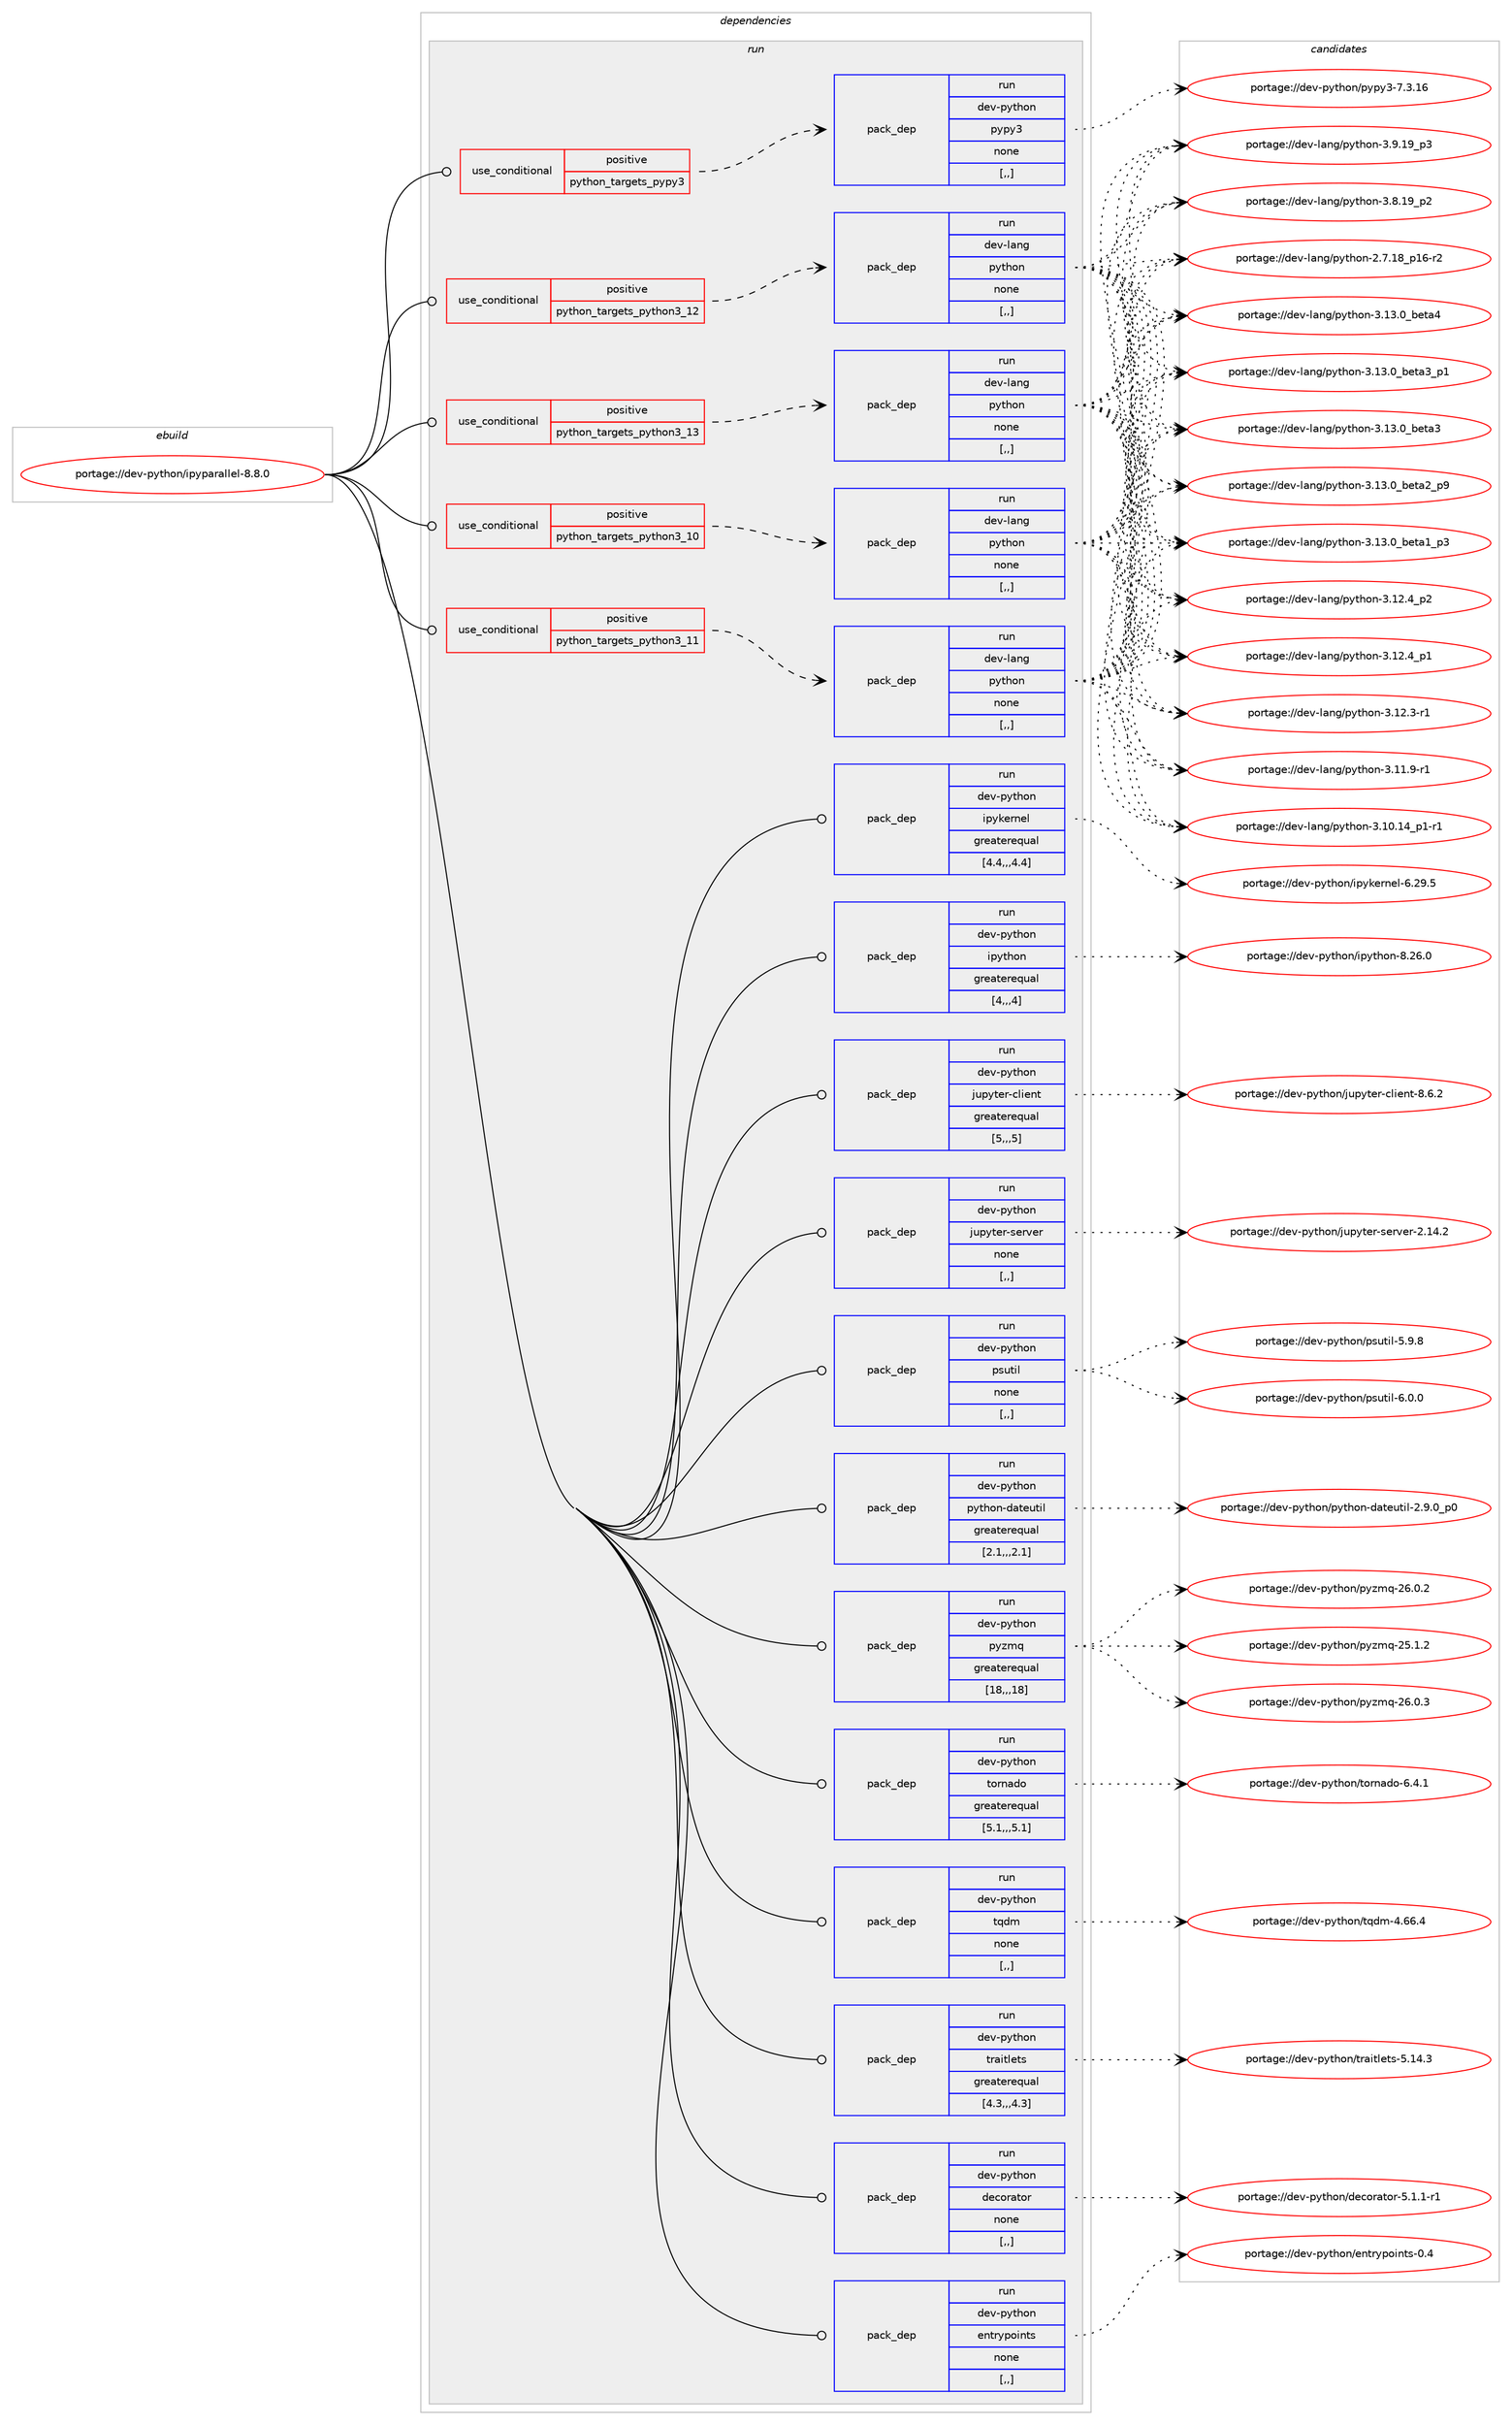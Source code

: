 digraph prolog {

# *************
# Graph options
# *************

newrank=true;
concentrate=true;
compound=true;
graph [rankdir=LR,fontname=Helvetica,fontsize=10,ranksep=1.5];#, ranksep=2.5, nodesep=0.2];
edge  [arrowhead=vee];
node  [fontname=Helvetica,fontsize=10];

# **********
# The ebuild
# **********

subgraph cluster_leftcol {
color=gray;
label=<<i>ebuild</i>>;
id [label="portage://dev-python/ipyparallel-8.8.0", color=red, width=4, href="../dev-python/ipyparallel-8.8.0.svg"];
}

# ****************
# The dependencies
# ****************

subgraph cluster_midcol {
color=gray;
label=<<i>dependencies</i>>;
subgraph cluster_compile {
fillcolor="#eeeeee";
style=filled;
label=<<i>compile</i>>;
}
subgraph cluster_compileandrun {
fillcolor="#eeeeee";
style=filled;
label=<<i>compile and run</i>>;
}
subgraph cluster_run {
fillcolor="#eeeeee";
style=filled;
label=<<i>run</i>>;
subgraph cond33726 {
dependency148672 [label=<<TABLE BORDER="0" CELLBORDER="1" CELLSPACING="0" CELLPADDING="4"><TR><TD ROWSPAN="3" CELLPADDING="10">use_conditional</TD></TR><TR><TD>positive</TD></TR><TR><TD>python_targets_pypy3</TD></TR></TABLE>>, shape=none, color=red];
subgraph pack113697 {
dependency148673 [label=<<TABLE BORDER="0" CELLBORDER="1" CELLSPACING="0" CELLPADDING="4" WIDTH="220"><TR><TD ROWSPAN="6" CELLPADDING="30">pack_dep</TD></TR><TR><TD WIDTH="110">run</TD></TR><TR><TD>dev-python</TD></TR><TR><TD>pypy3</TD></TR><TR><TD>none</TD></TR><TR><TD>[,,]</TD></TR></TABLE>>, shape=none, color=blue];
}
dependency148672:e -> dependency148673:w [weight=20,style="dashed",arrowhead="vee"];
}
id:e -> dependency148672:w [weight=20,style="solid",arrowhead="odot"];
subgraph cond33727 {
dependency148674 [label=<<TABLE BORDER="0" CELLBORDER="1" CELLSPACING="0" CELLPADDING="4"><TR><TD ROWSPAN="3" CELLPADDING="10">use_conditional</TD></TR><TR><TD>positive</TD></TR><TR><TD>python_targets_python3_10</TD></TR></TABLE>>, shape=none, color=red];
subgraph pack113698 {
dependency148675 [label=<<TABLE BORDER="0" CELLBORDER="1" CELLSPACING="0" CELLPADDING="4" WIDTH="220"><TR><TD ROWSPAN="6" CELLPADDING="30">pack_dep</TD></TR><TR><TD WIDTH="110">run</TD></TR><TR><TD>dev-lang</TD></TR><TR><TD>python</TD></TR><TR><TD>none</TD></TR><TR><TD>[,,]</TD></TR></TABLE>>, shape=none, color=blue];
}
dependency148674:e -> dependency148675:w [weight=20,style="dashed",arrowhead="vee"];
}
id:e -> dependency148674:w [weight=20,style="solid",arrowhead="odot"];
subgraph cond33728 {
dependency148676 [label=<<TABLE BORDER="0" CELLBORDER="1" CELLSPACING="0" CELLPADDING="4"><TR><TD ROWSPAN="3" CELLPADDING="10">use_conditional</TD></TR><TR><TD>positive</TD></TR><TR><TD>python_targets_python3_11</TD></TR></TABLE>>, shape=none, color=red];
subgraph pack113699 {
dependency148677 [label=<<TABLE BORDER="0" CELLBORDER="1" CELLSPACING="0" CELLPADDING="4" WIDTH="220"><TR><TD ROWSPAN="6" CELLPADDING="30">pack_dep</TD></TR><TR><TD WIDTH="110">run</TD></TR><TR><TD>dev-lang</TD></TR><TR><TD>python</TD></TR><TR><TD>none</TD></TR><TR><TD>[,,]</TD></TR></TABLE>>, shape=none, color=blue];
}
dependency148676:e -> dependency148677:w [weight=20,style="dashed",arrowhead="vee"];
}
id:e -> dependency148676:w [weight=20,style="solid",arrowhead="odot"];
subgraph cond33729 {
dependency148678 [label=<<TABLE BORDER="0" CELLBORDER="1" CELLSPACING="0" CELLPADDING="4"><TR><TD ROWSPAN="3" CELLPADDING="10">use_conditional</TD></TR><TR><TD>positive</TD></TR><TR><TD>python_targets_python3_12</TD></TR></TABLE>>, shape=none, color=red];
subgraph pack113700 {
dependency148679 [label=<<TABLE BORDER="0" CELLBORDER="1" CELLSPACING="0" CELLPADDING="4" WIDTH="220"><TR><TD ROWSPAN="6" CELLPADDING="30">pack_dep</TD></TR><TR><TD WIDTH="110">run</TD></TR><TR><TD>dev-lang</TD></TR><TR><TD>python</TD></TR><TR><TD>none</TD></TR><TR><TD>[,,]</TD></TR></TABLE>>, shape=none, color=blue];
}
dependency148678:e -> dependency148679:w [weight=20,style="dashed",arrowhead="vee"];
}
id:e -> dependency148678:w [weight=20,style="solid",arrowhead="odot"];
subgraph cond33730 {
dependency148680 [label=<<TABLE BORDER="0" CELLBORDER="1" CELLSPACING="0" CELLPADDING="4"><TR><TD ROWSPAN="3" CELLPADDING="10">use_conditional</TD></TR><TR><TD>positive</TD></TR><TR><TD>python_targets_python3_13</TD></TR></TABLE>>, shape=none, color=red];
subgraph pack113701 {
dependency148681 [label=<<TABLE BORDER="0" CELLBORDER="1" CELLSPACING="0" CELLPADDING="4" WIDTH="220"><TR><TD ROWSPAN="6" CELLPADDING="30">pack_dep</TD></TR><TR><TD WIDTH="110">run</TD></TR><TR><TD>dev-lang</TD></TR><TR><TD>python</TD></TR><TR><TD>none</TD></TR><TR><TD>[,,]</TD></TR></TABLE>>, shape=none, color=blue];
}
dependency148680:e -> dependency148681:w [weight=20,style="dashed",arrowhead="vee"];
}
id:e -> dependency148680:w [weight=20,style="solid",arrowhead="odot"];
subgraph pack113702 {
dependency148682 [label=<<TABLE BORDER="0" CELLBORDER="1" CELLSPACING="0" CELLPADDING="4" WIDTH="220"><TR><TD ROWSPAN="6" CELLPADDING="30">pack_dep</TD></TR><TR><TD WIDTH="110">run</TD></TR><TR><TD>dev-python</TD></TR><TR><TD>decorator</TD></TR><TR><TD>none</TD></TR><TR><TD>[,,]</TD></TR></TABLE>>, shape=none, color=blue];
}
id:e -> dependency148682:w [weight=20,style="solid",arrowhead="odot"];
subgraph pack113703 {
dependency148683 [label=<<TABLE BORDER="0" CELLBORDER="1" CELLSPACING="0" CELLPADDING="4" WIDTH="220"><TR><TD ROWSPAN="6" CELLPADDING="30">pack_dep</TD></TR><TR><TD WIDTH="110">run</TD></TR><TR><TD>dev-python</TD></TR><TR><TD>entrypoints</TD></TR><TR><TD>none</TD></TR><TR><TD>[,,]</TD></TR></TABLE>>, shape=none, color=blue];
}
id:e -> dependency148683:w [weight=20,style="solid",arrowhead="odot"];
subgraph pack113704 {
dependency148684 [label=<<TABLE BORDER="0" CELLBORDER="1" CELLSPACING="0" CELLPADDING="4" WIDTH="220"><TR><TD ROWSPAN="6" CELLPADDING="30">pack_dep</TD></TR><TR><TD WIDTH="110">run</TD></TR><TR><TD>dev-python</TD></TR><TR><TD>ipykernel</TD></TR><TR><TD>greaterequal</TD></TR><TR><TD>[4.4,,,4.4]</TD></TR></TABLE>>, shape=none, color=blue];
}
id:e -> dependency148684:w [weight=20,style="solid",arrowhead="odot"];
subgraph pack113705 {
dependency148685 [label=<<TABLE BORDER="0" CELLBORDER="1" CELLSPACING="0" CELLPADDING="4" WIDTH="220"><TR><TD ROWSPAN="6" CELLPADDING="30">pack_dep</TD></TR><TR><TD WIDTH="110">run</TD></TR><TR><TD>dev-python</TD></TR><TR><TD>ipython</TD></TR><TR><TD>greaterequal</TD></TR><TR><TD>[4,,,4]</TD></TR></TABLE>>, shape=none, color=blue];
}
id:e -> dependency148685:w [weight=20,style="solid",arrowhead="odot"];
subgraph pack113706 {
dependency148686 [label=<<TABLE BORDER="0" CELLBORDER="1" CELLSPACING="0" CELLPADDING="4" WIDTH="220"><TR><TD ROWSPAN="6" CELLPADDING="30">pack_dep</TD></TR><TR><TD WIDTH="110">run</TD></TR><TR><TD>dev-python</TD></TR><TR><TD>jupyter-client</TD></TR><TR><TD>greaterequal</TD></TR><TR><TD>[5,,,5]</TD></TR></TABLE>>, shape=none, color=blue];
}
id:e -> dependency148686:w [weight=20,style="solid",arrowhead="odot"];
subgraph pack113707 {
dependency148687 [label=<<TABLE BORDER="0" CELLBORDER="1" CELLSPACING="0" CELLPADDING="4" WIDTH="220"><TR><TD ROWSPAN="6" CELLPADDING="30">pack_dep</TD></TR><TR><TD WIDTH="110">run</TD></TR><TR><TD>dev-python</TD></TR><TR><TD>jupyter-server</TD></TR><TR><TD>none</TD></TR><TR><TD>[,,]</TD></TR></TABLE>>, shape=none, color=blue];
}
id:e -> dependency148687:w [weight=20,style="solid",arrowhead="odot"];
subgraph pack113708 {
dependency148688 [label=<<TABLE BORDER="0" CELLBORDER="1" CELLSPACING="0" CELLPADDING="4" WIDTH="220"><TR><TD ROWSPAN="6" CELLPADDING="30">pack_dep</TD></TR><TR><TD WIDTH="110">run</TD></TR><TR><TD>dev-python</TD></TR><TR><TD>psutil</TD></TR><TR><TD>none</TD></TR><TR><TD>[,,]</TD></TR></TABLE>>, shape=none, color=blue];
}
id:e -> dependency148688:w [weight=20,style="solid",arrowhead="odot"];
subgraph pack113709 {
dependency148689 [label=<<TABLE BORDER="0" CELLBORDER="1" CELLSPACING="0" CELLPADDING="4" WIDTH="220"><TR><TD ROWSPAN="6" CELLPADDING="30">pack_dep</TD></TR><TR><TD WIDTH="110">run</TD></TR><TR><TD>dev-python</TD></TR><TR><TD>python-dateutil</TD></TR><TR><TD>greaterequal</TD></TR><TR><TD>[2.1,,,2.1]</TD></TR></TABLE>>, shape=none, color=blue];
}
id:e -> dependency148689:w [weight=20,style="solid",arrowhead="odot"];
subgraph pack113710 {
dependency148690 [label=<<TABLE BORDER="0" CELLBORDER="1" CELLSPACING="0" CELLPADDING="4" WIDTH="220"><TR><TD ROWSPAN="6" CELLPADDING="30">pack_dep</TD></TR><TR><TD WIDTH="110">run</TD></TR><TR><TD>dev-python</TD></TR><TR><TD>pyzmq</TD></TR><TR><TD>greaterequal</TD></TR><TR><TD>[18,,,18]</TD></TR></TABLE>>, shape=none, color=blue];
}
id:e -> dependency148690:w [weight=20,style="solid",arrowhead="odot"];
subgraph pack113711 {
dependency148691 [label=<<TABLE BORDER="0" CELLBORDER="1" CELLSPACING="0" CELLPADDING="4" WIDTH="220"><TR><TD ROWSPAN="6" CELLPADDING="30">pack_dep</TD></TR><TR><TD WIDTH="110">run</TD></TR><TR><TD>dev-python</TD></TR><TR><TD>tornado</TD></TR><TR><TD>greaterequal</TD></TR><TR><TD>[5.1,,,5.1]</TD></TR></TABLE>>, shape=none, color=blue];
}
id:e -> dependency148691:w [weight=20,style="solid",arrowhead="odot"];
subgraph pack113712 {
dependency148692 [label=<<TABLE BORDER="0" CELLBORDER="1" CELLSPACING="0" CELLPADDING="4" WIDTH="220"><TR><TD ROWSPAN="6" CELLPADDING="30">pack_dep</TD></TR><TR><TD WIDTH="110">run</TD></TR><TR><TD>dev-python</TD></TR><TR><TD>tqdm</TD></TR><TR><TD>none</TD></TR><TR><TD>[,,]</TD></TR></TABLE>>, shape=none, color=blue];
}
id:e -> dependency148692:w [weight=20,style="solid",arrowhead="odot"];
subgraph pack113713 {
dependency148693 [label=<<TABLE BORDER="0" CELLBORDER="1" CELLSPACING="0" CELLPADDING="4" WIDTH="220"><TR><TD ROWSPAN="6" CELLPADDING="30">pack_dep</TD></TR><TR><TD WIDTH="110">run</TD></TR><TR><TD>dev-python</TD></TR><TR><TD>traitlets</TD></TR><TR><TD>greaterequal</TD></TR><TR><TD>[4.3,,,4.3]</TD></TR></TABLE>>, shape=none, color=blue];
}
id:e -> dependency148693:w [weight=20,style="solid",arrowhead="odot"];
}
}

# **************
# The candidates
# **************

subgraph cluster_choices {
rank=same;
color=gray;
label=<<i>candidates</i>>;

subgraph choice113697 {
color=black;
nodesep=1;
choice10010111845112121116104111110471121211121215145554651464954 [label="portage://dev-python/pypy3-7.3.16", color=red, width=4,href="../dev-python/pypy3-7.3.16.svg"];
dependency148673:e -> choice10010111845112121116104111110471121211121215145554651464954:w [style=dotted,weight="100"];
}
subgraph choice113698 {
color=black;
nodesep=1;
choice1001011184510897110103471121211161041111104551464951464895981011169752 [label="portage://dev-lang/python-3.13.0_beta4", color=red, width=4,href="../dev-lang/python-3.13.0_beta4.svg"];
choice10010111845108971101034711212111610411111045514649514648959810111697519511249 [label="portage://dev-lang/python-3.13.0_beta3_p1", color=red, width=4,href="../dev-lang/python-3.13.0_beta3_p1.svg"];
choice1001011184510897110103471121211161041111104551464951464895981011169751 [label="portage://dev-lang/python-3.13.0_beta3", color=red, width=4,href="../dev-lang/python-3.13.0_beta3.svg"];
choice10010111845108971101034711212111610411111045514649514648959810111697509511257 [label="portage://dev-lang/python-3.13.0_beta2_p9", color=red, width=4,href="../dev-lang/python-3.13.0_beta2_p9.svg"];
choice10010111845108971101034711212111610411111045514649514648959810111697499511251 [label="portage://dev-lang/python-3.13.0_beta1_p3", color=red, width=4,href="../dev-lang/python-3.13.0_beta1_p3.svg"];
choice100101118451089711010347112121116104111110455146495046529511250 [label="portage://dev-lang/python-3.12.4_p2", color=red, width=4,href="../dev-lang/python-3.12.4_p2.svg"];
choice100101118451089711010347112121116104111110455146495046529511249 [label="portage://dev-lang/python-3.12.4_p1", color=red, width=4,href="../dev-lang/python-3.12.4_p1.svg"];
choice100101118451089711010347112121116104111110455146495046514511449 [label="portage://dev-lang/python-3.12.3-r1", color=red, width=4,href="../dev-lang/python-3.12.3-r1.svg"];
choice100101118451089711010347112121116104111110455146494946574511449 [label="portage://dev-lang/python-3.11.9-r1", color=red, width=4,href="../dev-lang/python-3.11.9-r1.svg"];
choice100101118451089711010347112121116104111110455146494846495295112494511449 [label="portage://dev-lang/python-3.10.14_p1-r1", color=red, width=4,href="../dev-lang/python-3.10.14_p1-r1.svg"];
choice100101118451089711010347112121116104111110455146574649579511251 [label="portage://dev-lang/python-3.9.19_p3", color=red, width=4,href="../dev-lang/python-3.9.19_p3.svg"];
choice100101118451089711010347112121116104111110455146564649579511250 [label="portage://dev-lang/python-3.8.19_p2", color=red, width=4,href="../dev-lang/python-3.8.19_p2.svg"];
choice100101118451089711010347112121116104111110455046554649569511249544511450 [label="portage://dev-lang/python-2.7.18_p16-r2", color=red, width=4,href="../dev-lang/python-2.7.18_p16-r2.svg"];
dependency148675:e -> choice1001011184510897110103471121211161041111104551464951464895981011169752:w [style=dotted,weight="100"];
dependency148675:e -> choice10010111845108971101034711212111610411111045514649514648959810111697519511249:w [style=dotted,weight="100"];
dependency148675:e -> choice1001011184510897110103471121211161041111104551464951464895981011169751:w [style=dotted,weight="100"];
dependency148675:e -> choice10010111845108971101034711212111610411111045514649514648959810111697509511257:w [style=dotted,weight="100"];
dependency148675:e -> choice10010111845108971101034711212111610411111045514649514648959810111697499511251:w [style=dotted,weight="100"];
dependency148675:e -> choice100101118451089711010347112121116104111110455146495046529511250:w [style=dotted,weight="100"];
dependency148675:e -> choice100101118451089711010347112121116104111110455146495046529511249:w [style=dotted,weight="100"];
dependency148675:e -> choice100101118451089711010347112121116104111110455146495046514511449:w [style=dotted,weight="100"];
dependency148675:e -> choice100101118451089711010347112121116104111110455146494946574511449:w [style=dotted,weight="100"];
dependency148675:e -> choice100101118451089711010347112121116104111110455146494846495295112494511449:w [style=dotted,weight="100"];
dependency148675:e -> choice100101118451089711010347112121116104111110455146574649579511251:w [style=dotted,weight="100"];
dependency148675:e -> choice100101118451089711010347112121116104111110455146564649579511250:w [style=dotted,weight="100"];
dependency148675:e -> choice100101118451089711010347112121116104111110455046554649569511249544511450:w [style=dotted,weight="100"];
}
subgraph choice113699 {
color=black;
nodesep=1;
choice1001011184510897110103471121211161041111104551464951464895981011169752 [label="portage://dev-lang/python-3.13.0_beta4", color=red, width=4,href="../dev-lang/python-3.13.0_beta4.svg"];
choice10010111845108971101034711212111610411111045514649514648959810111697519511249 [label="portage://dev-lang/python-3.13.0_beta3_p1", color=red, width=4,href="../dev-lang/python-3.13.0_beta3_p1.svg"];
choice1001011184510897110103471121211161041111104551464951464895981011169751 [label="portage://dev-lang/python-3.13.0_beta3", color=red, width=4,href="../dev-lang/python-3.13.0_beta3.svg"];
choice10010111845108971101034711212111610411111045514649514648959810111697509511257 [label="portage://dev-lang/python-3.13.0_beta2_p9", color=red, width=4,href="../dev-lang/python-3.13.0_beta2_p9.svg"];
choice10010111845108971101034711212111610411111045514649514648959810111697499511251 [label="portage://dev-lang/python-3.13.0_beta1_p3", color=red, width=4,href="../dev-lang/python-3.13.0_beta1_p3.svg"];
choice100101118451089711010347112121116104111110455146495046529511250 [label="portage://dev-lang/python-3.12.4_p2", color=red, width=4,href="../dev-lang/python-3.12.4_p2.svg"];
choice100101118451089711010347112121116104111110455146495046529511249 [label="portage://dev-lang/python-3.12.4_p1", color=red, width=4,href="../dev-lang/python-3.12.4_p1.svg"];
choice100101118451089711010347112121116104111110455146495046514511449 [label="portage://dev-lang/python-3.12.3-r1", color=red, width=4,href="../dev-lang/python-3.12.3-r1.svg"];
choice100101118451089711010347112121116104111110455146494946574511449 [label="portage://dev-lang/python-3.11.9-r1", color=red, width=4,href="../dev-lang/python-3.11.9-r1.svg"];
choice100101118451089711010347112121116104111110455146494846495295112494511449 [label="portage://dev-lang/python-3.10.14_p1-r1", color=red, width=4,href="../dev-lang/python-3.10.14_p1-r1.svg"];
choice100101118451089711010347112121116104111110455146574649579511251 [label="portage://dev-lang/python-3.9.19_p3", color=red, width=4,href="../dev-lang/python-3.9.19_p3.svg"];
choice100101118451089711010347112121116104111110455146564649579511250 [label="portage://dev-lang/python-3.8.19_p2", color=red, width=4,href="../dev-lang/python-3.8.19_p2.svg"];
choice100101118451089711010347112121116104111110455046554649569511249544511450 [label="portage://dev-lang/python-2.7.18_p16-r2", color=red, width=4,href="../dev-lang/python-2.7.18_p16-r2.svg"];
dependency148677:e -> choice1001011184510897110103471121211161041111104551464951464895981011169752:w [style=dotted,weight="100"];
dependency148677:e -> choice10010111845108971101034711212111610411111045514649514648959810111697519511249:w [style=dotted,weight="100"];
dependency148677:e -> choice1001011184510897110103471121211161041111104551464951464895981011169751:w [style=dotted,weight="100"];
dependency148677:e -> choice10010111845108971101034711212111610411111045514649514648959810111697509511257:w [style=dotted,weight="100"];
dependency148677:e -> choice10010111845108971101034711212111610411111045514649514648959810111697499511251:w [style=dotted,weight="100"];
dependency148677:e -> choice100101118451089711010347112121116104111110455146495046529511250:w [style=dotted,weight="100"];
dependency148677:e -> choice100101118451089711010347112121116104111110455146495046529511249:w [style=dotted,weight="100"];
dependency148677:e -> choice100101118451089711010347112121116104111110455146495046514511449:w [style=dotted,weight="100"];
dependency148677:e -> choice100101118451089711010347112121116104111110455146494946574511449:w [style=dotted,weight="100"];
dependency148677:e -> choice100101118451089711010347112121116104111110455146494846495295112494511449:w [style=dotted,weight="100"];
dependency148677:e -> choice100101118451089711010347112121116104111110455146574649579511251:w [style=dotted,weight="100"];
dependency148677:e -> choice100101118451089711010347112121116104111110455146564649579511250:w [style=dotted,weight="100"];
dependency148677:e -> choice100101118451089711010347112121116104111110455046554649569511249544511450:w [style=dotted,weight="100"];
}
subgraph choice113700 {
color=black;
nodesep=1;
choice1001011184510897110103471121211161041111104551464951464895981011169752 [label="portage://dev-lang/python-3.13.0_beta4", color=red, width=4,href="../dev-lang/python-3.13.0_beta4.svg"];
choice10010111845108971101034711212111610411111045514649514648959810111697519511249 [label="portage://dev-lang/python-3.13.0_beta3_p1", color=red, width=4,href="../dev-lang/python-3.13.0_beta3_p1.svg"];
choice1001011184510897110103471121211161041111104551464951464895981011169751 [label="portage://dev-lang/python-3.13.0_beta3", color=red, width=4,href="../dev-lang/python-3.13.0_beta3.svg"];
choice10010111845108971101034711212111610411111045514649514648959810111697509511257 [label="portage://dev-lang/python-3.13.0_beta2_p9", color=red, width=4,href="../dev-lang/python-3.13.0_beta2_p9.svg"];
choice10010111845108971101034711212111610411111045514649514648959810111697499511251 [label="portage://dev-lang/python-3.13.0_beta1_p3", color=red, width=4,href="../dev-lang/python-3.13.0_beta1_p3.svg"];
choice100101118451089711010347112121116104111110455146495046529511250 [label="portage://dev-lang/python-3.12.4_p2", color=red, width=4,href="../dev-lang/python-3.12.4_p2.svg"];
choice100101118451089711010347112121116104111110455146495046529511249 [label="portage://dev-lang/python-3.12.4_p1", color=red, width=4,href="../dev-lang/python-3.12.4_p1.svg"];
choice100101118451089711010347112121116104111110455146495046514511449 [label="portage://dev-lang/python-3.12.3-r1", color=red, width=4,href="../dev-lang/python-3.12.3-r1.svg"];
choice100101118451089711010347112121116104111110455146494946574511449 [label="portage://dev-lang/python-3.11.9-r1", color=red, width=4,href="../dev-lang/python-3.11.9-r1.svg"];
choice100101118451089711010347112121116104111110455146494846495295112494511449 [label="portage://dev-lang/python-3.10.14_p1-r1", color=red, width=4,href="../dev-lang/python-3.10.14_p1-r1.svg"];
choice100101118451089711010347112121116104111110455146574649579511251 [label="portage://dev-lang/python-3.9.19_p3", color=red, width=4,href="../dev-lang/python-3.9.19_p3.svg"];
choice100101118451089711010347112121116104111110455146564649579511250 [label="portage://dev-lang/python-3.8.19_p2", color=red, width=4,href="../dev-lang/python-3.8.19_p2.svg"];
choice100101118451089711010347112121116104111110455046554649569511249544511450 [label="portage://dev-lang/python-2.7.18_p16-r2", color=red, width=4,href="../dev-lang/python-2.7.18_p16-r2.svg"];
dependency148679:e -> choice1001011184510897110103471121211161041111104551464951464895981011169752:w [style=dotted,weight="100"];
dependency148679:e -> choice10010111845108971101034711212111610411111045514649514648959810111697519511249:w [style=dotted,weight="100"];
dependency148679:e -> choice1001011184510897110103471121211161041111104551464951464895981011169751:w [style=dotted,weight="100"];
dependency148679:e -> choice10010111845108971101034711212111610411111045514649514648959810111697509511257:w [style=dotted,weight="100"];
dependency148679:e -> choice10010111845108971101034711212111610411111045514649514648959810111697499511251:w [style=dotted,weight="100"];
dependency148679:e -> choice100101118451089711010347112121116104111110455146495046529511250:w [style=dotted,weight="100"];
dependency148679:e -> choice100101118451089711010347112121116104111110455146495046529511249:w [style=dotted,weight="100"];
dependency148679:e -> choice100101118451089711010347112121116104111110455146495046514511449:w [style=dotted,weight="100"];
dependency148679:e -> choice100101118451089711010347112121116104111110455146494946574511449:w [style=dotted,weight="100"];
dependency148679:e -> choice100101118451089711010347112121116104111110455146494846495295112494511449:w [style=dotted,weight="100"];
dependency148679:e -> choice100101118451089711010347112121116104111110455146574649579511251:w [style=dotted,weight="100"];
dependency148679:e -> choice100101118451089711010347112121116104111110455146564649579511250:w [style=dotted,weight="100"];
dependency148679:e -> choice100101118451089711010347112121116104111110455046554649569511249544511450:w [style=dotted,weight="100"];
}
subgraph choice113701 {
color=black;
nodesep=1;
choice1001011184510897110103471121211161041111104551464951464895981011169752 [label="portage://dev-lang/python-3.13.0_beta4", color=red, width=4,href="../dev-lang/python-3.13.0_beta4.svg"];
choice10010111845108971101034711212111610411111045514649514648959810111697519511249 [label="portage://dev-lang/python-3.13.0_beta3_p1", color=red, width=4,href="../dev-lang/python-3.13.0_beta3_p1.svg"];
choice1001011184510897110103471121211161041111104551464951464895981011169751 [label="portage://dev-lang/python-3.13.0_beta3", color=red, width=4,href="../dev-lang/python-3.13.0_beta3.svg"];
choice10010111845108971101034711212111610411111045514649514648959810111697509511257 [label="portage://dev-lang/python-3.13.0_beta2_p9", color=red, width=4,href="../dev-lang/python-3.13.0_beta2_p9.svg"];
choice10010111845108971101034711212111610411111045514649514648959810111697499511251 [label="portage://dev-lang/python-3.13.0_beta1_p3", color=red, width=4,href="../dev-lang/python-3.13.0_beta1_p3.svg"];
choice100101118451089711010347112121116104111110455146495046529511250 [label="portage://dev-lang/python-3.12.4_p2", color=red, width=4,href="../dev-lang/python-3.12.4_p2.svg"];
choice100101118451089711010347112121116104111110455146495046529511249 [label="portage://dev-lang/python-3.12.4_p1", color=red, width=4,href="../dev-lang/python-3.12.4_p1.svg"];
choice100101118451089711010347112121116104111110455146495046514511449 [label="portage://dev-lang/python-3.12.3-r1", color=red, width=4,href="../dev-lang/python-3.12.3-r1.svg"];
choice100101118451089711010347112121116104111110455146494946574511449 [label="portage://dev-lang/python-3.11.9-r1", color=red, width=4,href="../dev-lang/python-3.11.9-r1.svg"];
choice100101118451089711010347112121116104111110455146494846495295112494511449 [label="portage://dev-lang/python-3.10.14_p1-r1", color=red, width=4,href="../dev-lang/python-3.10.14_p1-r1.svg"];
choice100101118451089711010347112121116104111110455146574649579511251 [label="portage://dev-lang/python-3.9.19_p3", color=red, width=4,href="../dev-lang/python-3.9.19_p3.svg"];
choice100101118451089711010347112121116104111110455146564649579511250 [label="portage://dev-lang/python-3.8.19_p2", color=red, width=4,href="../dev-lang/python-3.8.19_p2.svg"];
choice100101118451089711010347112121116104111110455046554649569511249544511450 [label="portage://dev-lang/python-2.7.18_p16-r2", color=red, width=4,href="../dev-lang/python-2.7.18_p16-r2.svg"];
dependency148681:e -> choice1001011184510897110103471121211161041111104551464951464895981011169752:w [style=dotted,weight="100"];
dependency148681:e -> choice10010111845108971101034711212111610411111045514649514648959810111697519511249:w [style=dotted,weight="100"];
dependency148681:e -> choice1001011184510897110103471121211161041111104551464951464895981011169751:w [style=dotted,weight="100"];
dependency148681:e -> choice10010111845108971101034711212111610411111045514649514648959810111697509511257:w [style=dotted,weight="100"];
dependency148681:e -> choice10010111845108971101034711212111610411111045514649514648959810111697499511251:w [style=dotted,weight="100"];
dependency148681:e -> choice100101118451089711010347112121116104111110455146495046529511250:w [style=dotted,weight="100"];
dependency148681:e -> choice100101118451089711010347112121116104111110455146495046529511249:w [style=dotted,weight="100"];
dependency148681:e -> choice100101118451089711010347112121116104111110455146495046514511449:w [style=dotted,weight="100"];
dependency148681:e -> choice100101118451089711010347112121116104111110455146494946574511449:w [style=dotted,weight="100"];
dependency148681:e -> choice100101118451089711010347112121116104111110455146494846495295112494511449:w [style=dotted,weight="100"];
dependency148681:e -> choice100101118451089711010347112121116104111110455146574649579511251:w [style=dotted,weight="100"];
dependency148681:e -> choice100101118451089711010347112121116104111110455146564649579511250:w [style=dotted,weight="100"];
dependency148681:e -> choice100101118451089711010347112121116104111110455046554649569511249544511450:w [style=dotted,weight="100"];
}
subgraph choice113702 {
color=black;
nodesep=1;
choice100101118451121211161041111104710010199111114971161111144553464946494511449 [label="portage://dev-python/decorator-5.1.1-r1", color=red, width=4,href="../dev-python/decorator-5.1.1-r1.svg"];
dependency148682:e -> choice100101118451121211161041111104710010199111114971161111144553464946494511449:w [style=dotted,weight="100"];
}
subgraph choice113703 {
color=black;
nodesep=1;
choice100101118451121211161041111104710111011611412111211110511011611545484652 [label="portage://dev-python/entrypoints-0.4", color=red, width=4,href="../dev-python/entrypoints-0.4.svg"];
dependency148683:e -> choice100101118451121211161041111104710111011611412111211110511011611545484652:w [style=dotted,weight="100"];
}
subgraph choice113704 {
color=black;
nodesep=1;
choice100101118451121211161041111104710511212110710111411010110845544650574653 [label="portage://dev-python/ipykernel-6.29.5", color=red, width=4,href="../dev-python/ipykernel-6.29.5.svg"];
dependency148684:e -> choice100101118451121211161041111104710511212110710111411010110845544650574653:w [style=dotted,weight="100"];
}
subgraph choice113705 {
color=black;
nodesep=1;
choice100101118451121211161041111104710511212111610411111045564650544648 [label="portage://dev-python/ipython-8.26.0", color=red, width=4,href="../dev-python/ipython-8.26.0.svg"];
dependency148685:e -> choice100101118451121211161041111104710511212111610411111045564650544648:w [style=dotted,weight="100"];
}
subgraph choice113706 {
color=black;
nodesep=1;
choice10010111845112121116104111110471061171121211161011144599108105101110116455646544650 [label="portage://dev-python/jupyter-client-8.6.2", color=red, width=4,href="../dev-python/jupyter-client-8.6.2.svg"];
dependency148686:e -> choice10010111845112121116104111110471061171121211161011144599108105101110116455646544650:w [style=dotted,weight="100"];
}
subgraph choice113707 {
color=black;
nodesep=1;
choice10010111845112121116104111110471061171121211161011144511510111411810111445504649524650 [label="portage://dev-python/jupyter-server-2.14.2", color=red, width=4,href="../dev-python/jupyter-server-2.14.2.svg"];
dependency148687:e -> choice10010111845112121116104111110471061171121211161011144511510111411810111445504649524650:w [style=dotted,weight="100"];
}
subgraph choice113708 {
color=black;
nodesep=1;
choice1001011184511212111610411111047112115117116105108455446484648 [label="portage://dev-python/psutil-6.0.0", color=red, width=4,href="../dev-python/psutil-6.0.0.svg"];
choice1001011184511212111610411111047112115117116105108455346574656 [label="portage://dev-python/psutil-5.9.8", color=red, width=4,href="../dev-python/psutil-5.9.8.svg"];
dependency148688:e -> choice1001011184511212111610411111047112115117116105108455446484648:w [style=dotted,weight="100"];
dependency148688:e -> choice1001011184511212111610411111047112115117116105108455346574656:w [style=dotted,weight="100"];
}
subgraph choice113709 {
color=black;
nodesep=1;
choice100101118451121211161041111104711212111610411111045100971161011171161051084550465746489511248 [label="portage://dev-python/python-dateutil-2.9.0_p0", color=red, width=4,href="../dev-python/python-dateutil-2.9.0_p0.svg"];
dependency148689:e -> choice100101118451121211161041111104711212111610411111045100971161011171161051084550465746489511248:w [style=dotted,weight="100"];
}
subgraph choice113710 {
color=black;
nodesep=1;
choice100101118451121211161041111104711212112210911345505446484651 [label="portage://dev-python/pyzmq-26.0.3", color=red, width=4,href="../dev-python/pyzmq-26.0.3.svg"];
choice100101118451121211161041111104711212112210911345505446484650 [label="portage://dev-python/pyzmq-26.0.2", color=red, width=4,href="../dev-python/pyzmq-26.0.2.svg"];
choice100101118451121211161041111104711212112210911345505346494650 [label="portage://dev-python/pyzmq-25.1.2", color=red, width=4,href="../dev-python/pyzmq-25.1.2.svg"];
dependency148690:e -> choice100101118451121211161041111104711212112210911345505446484651:w [style=dotted,weight="100"];
dependency148690:e -> choice100101118451121211161041111104711212112210911345505446484650:w [style=dotted,weight="100"];
dependency148690:e -> choice100101118451121211161041111104711212112210911345505346494650:w [style=dotted,weight="100"];
}
subgraph choice113711 {
color=black;
nodesep=1;
choice100101118451121211161041111104711611111411097100111455446524649 [label="portage://dev-python/tornado-6.4.1", color=red, width=4,href="../dev-python/tornado-6.4.1.svg"];
dependency148691:e -> choice100101118451121211161041111104711611111411097100111455446524649:w [style=dotted,weight="100"];
}
subgraph choice113712 {
color=black;
nodesep=1;
choice100101118451121211161041111104711611310010945524654544652 [label="portage://dev-python/tqdm-4.66.4", color=red, width=4,href="../dev-python/tqdm-4.66.4.svg"];
dependency148692:e -> choice100101118451121211161041111104711611310010945524654544652:w [style=dotted,weight="100"];
}
subgraph choice113713 {
color=black;
nodesep=1;
choice10010111845112121116104111110471161149710511610810111611545534649524651 [label="portage://dev-python/traitlets-5.14.3", color=red, width=4,href="../dev-python/traitlets-5.14.3.svg"];
dependency148693:e -> choice10010111845112121116104111110471161149710511610810111611545534649524651:w [style=dotted,weight="100"];
}
}

}
